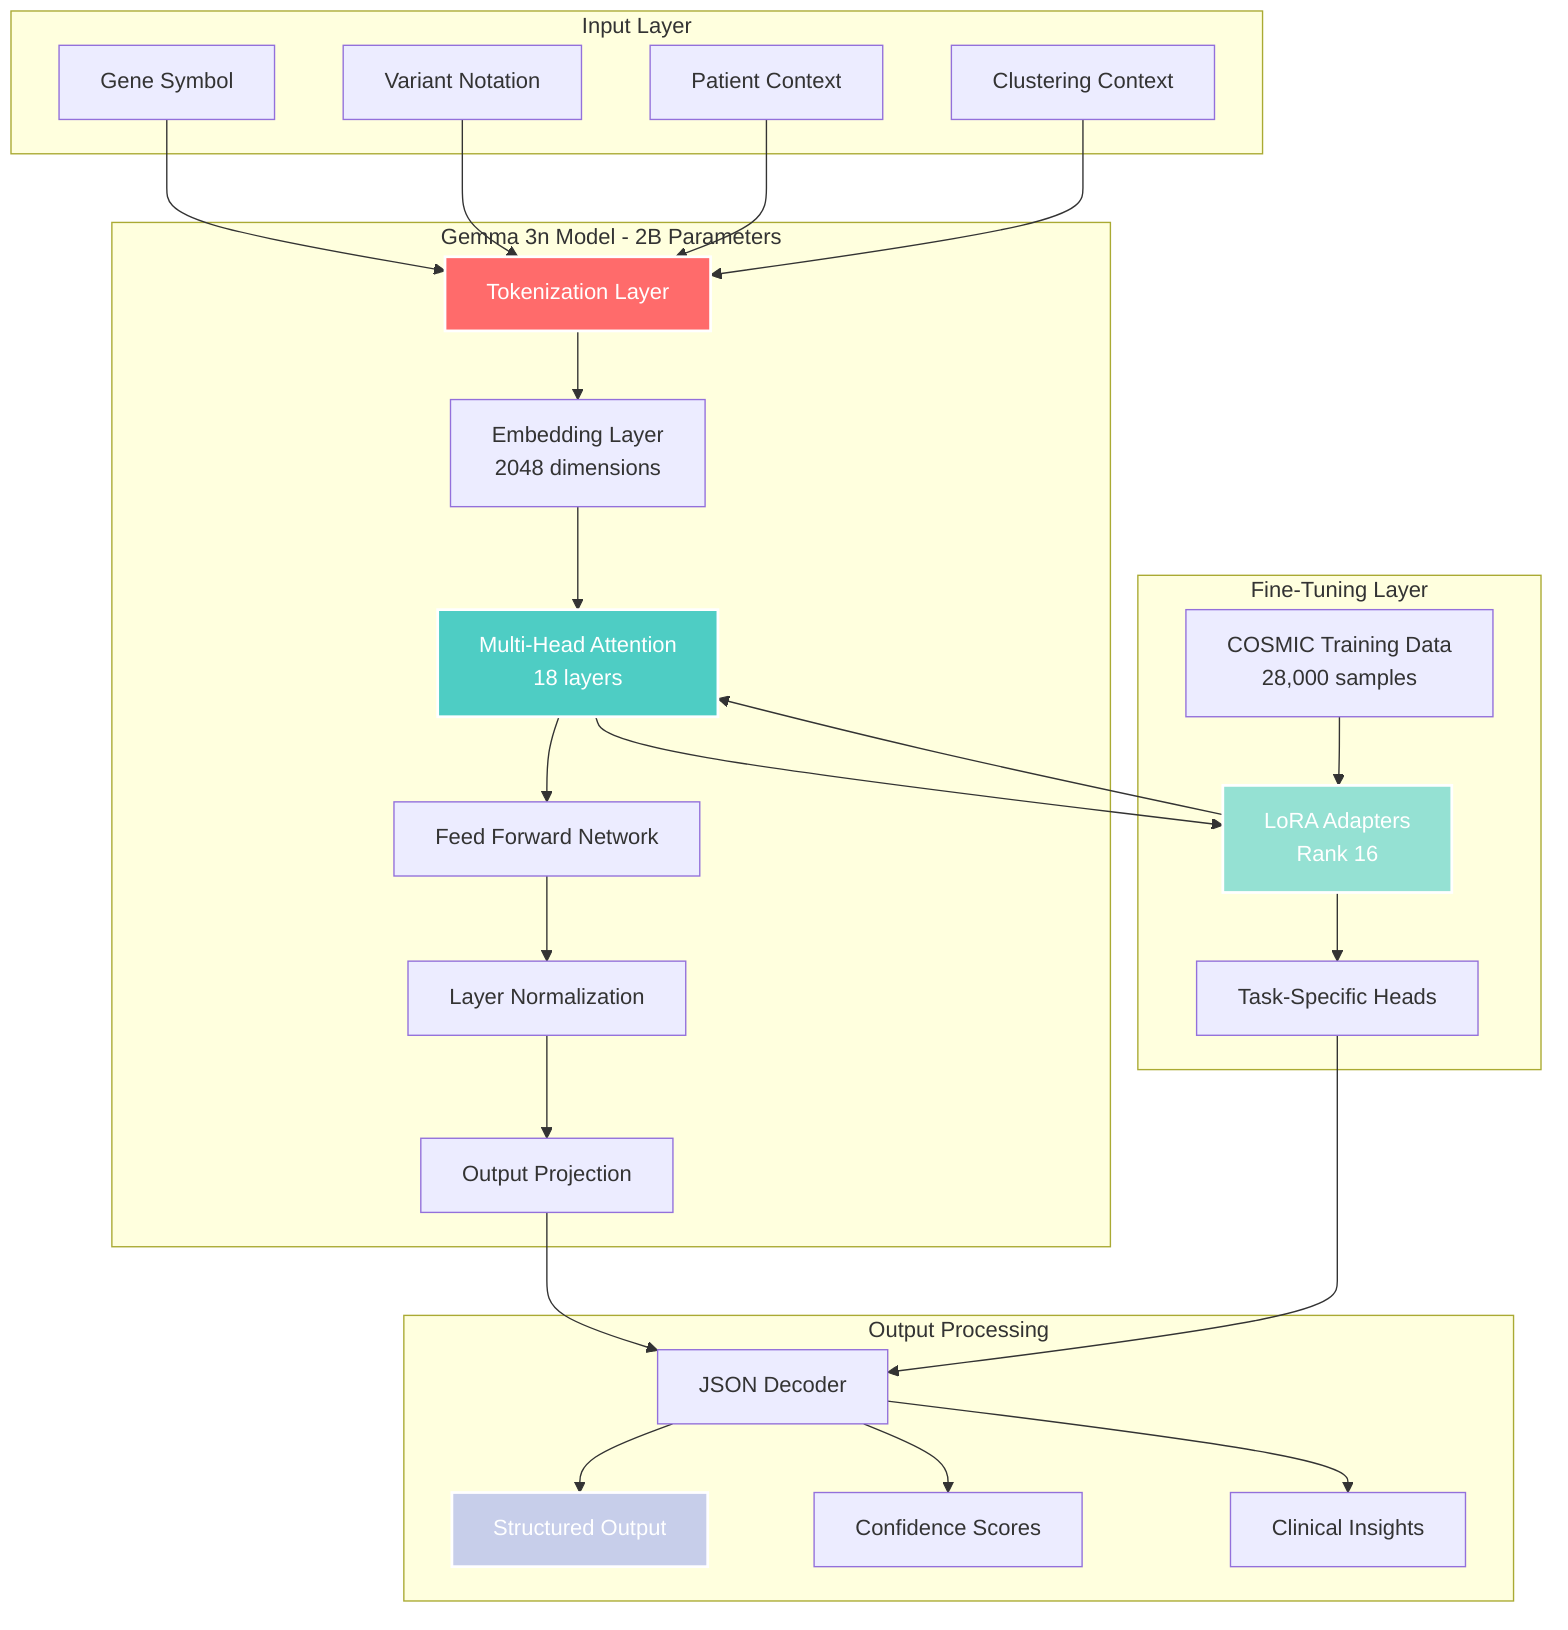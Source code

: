 graph TD
    subgraph "Input Layer"
        A[Gene Symbol]
        B[Variant Notation]
        C[Patient Context]
        D[Clustering Context]
    end
    
    subgraph "Gemma 3n Model - 2B Parameters"
        E[Tokenization Layer]
        F[Embedding Layer<br/>2048 dimensions]
        G[Multi-Head Attention<br/>18 layers]
        H[Feed Forward Network]
        I[Layer Normalization]
        J[Output Projection]
    end
    
    subgraph "Fine-Tuning Layer"
        K[LoRA Adapters<br/>Rank 16]
        L[COSMIC Training Data<br/>28,000 samples]
        M[Task-Specific Heads]
    end
    
    subgraph "Output Processing"
        N[JSON Decoder]
        O[Structured Output]
        P[Confidence Scores]
        Q[Clinical Insights]
    end
    
    A --> E
    B --> E
    C --> E
    D --> E
    
    E --> F
    F --> G
    G --> H
    H --> I
    I --> J
    
    G --> K
    K --> G
    L --> K
    K --> M
    
    J --> N
    M --> N
    N --> O
    N --> P
    N --> Q
    
    style E fill:#FF6B6B,stroke:#ffffff,stroke-width:2px,color:#ffffff
    style G fill:#4ECDC4,stroke:#ffffff,stroke-width:2px,color:#ffffff
    style K fill:#95E1D3,stroke:#ffffff,stroke-width:2px,color:#ffffff
    style O fill:#C7CEEA,stroke:#ffffff,stroke-width:2px,color:#ffffff